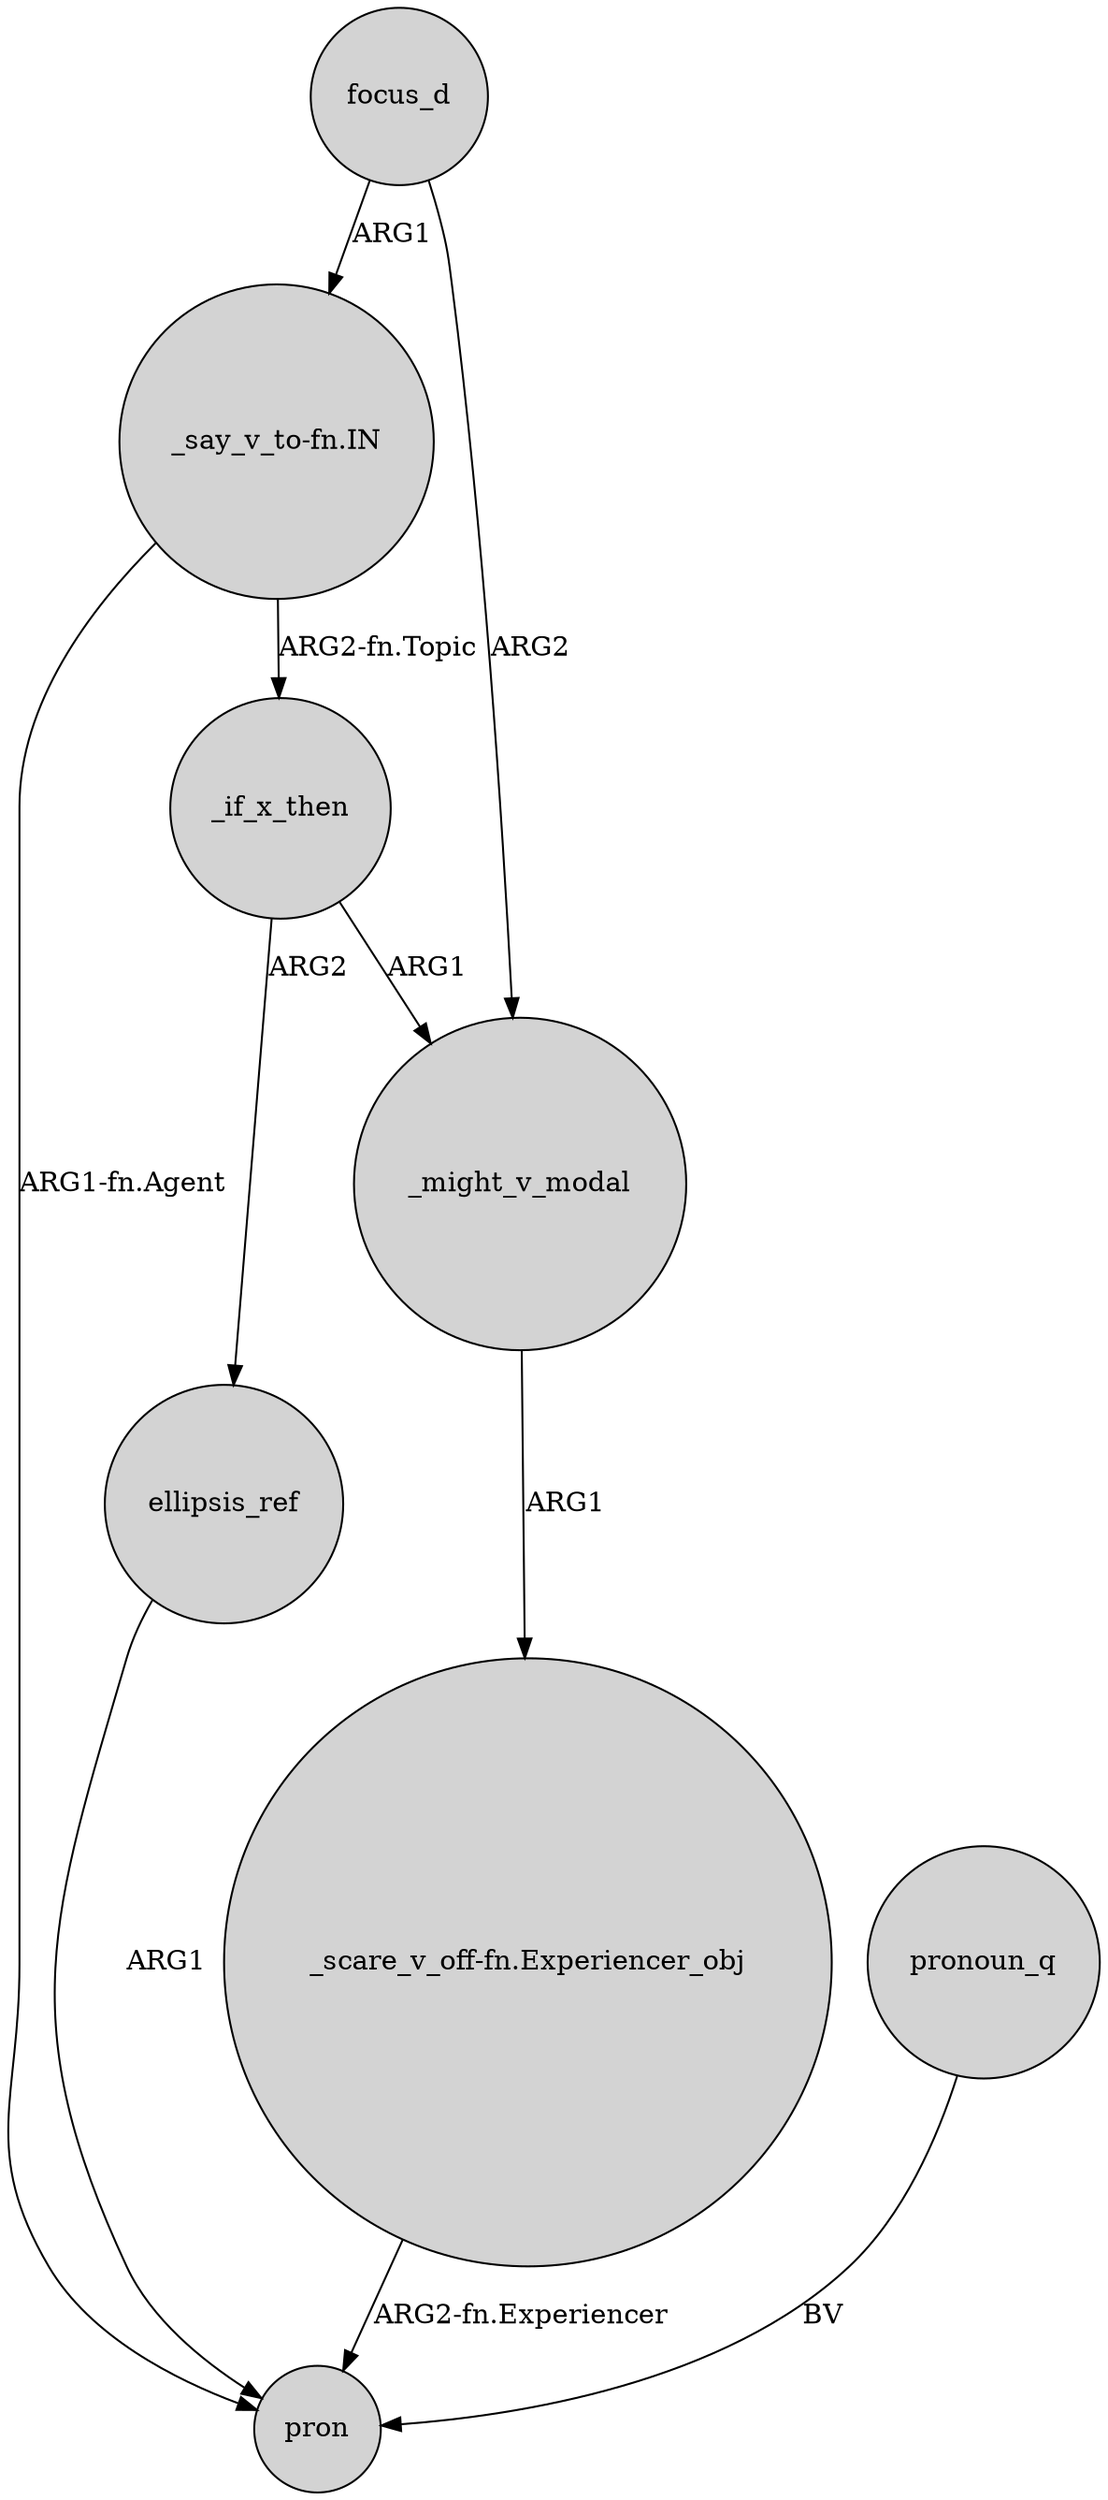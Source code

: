 digraph {
	node [shape=circle style=filled]
	ellipsis_ref -> pron [label=ARG1]
	"_say_v_to-fn.IN" -> _if_x_then [label="ARG2-fn.Topic"]
	focus_d -> _might_v_modal [label=ARG2]
	_if_x_then -> ellipsis_ref [label=ARG2]
	_if_x_then -> _might_v_modal [label=ARG1]
	"_scare_v_off-fn.Experiencer_obj" -> pron [label="ARG2-fn.Experiencer"]
	focus_d -> "_say_v_to-fn.IN" [label=ARG1]
	_might_v_modal -> "_scare_v_off-fn.Experiencer_obj" [label=ARG1]
	"_say_v_to-fn.IN" -> pron [label="ARG1-fn.Agent"]
	pronoun_q -> pron [label=BV]
}
